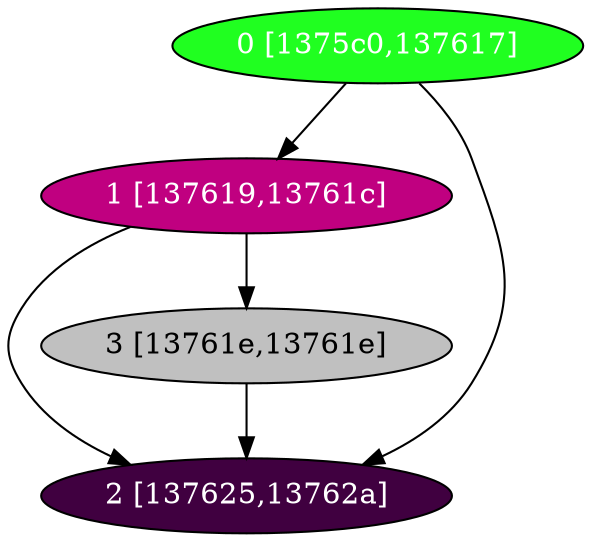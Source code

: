 diGraph libnss3{
	libnss3_0  [style=filled fillcolor="#20FF20" fontcolor="#ffffff" shape=oval label="0 [1375c0,137617]"]
	libnss3_1  [style=filled fillcolor="#C00080" fontcolor="#ffffff" shape=oval label="1 [137619,13761c]"]
	libnss3_2  [style=filled fillcolor="#400040" fontcolor="#ffffff" shape=oval label="2 [137625,13762a]"]
	libnss3_3  [style=filled fillcolor="#C0C0C0" fontcolor="#000000" shape=oval label="3 [13761e,13761e]"]

	libnss3_0 -> libnss3_1
	libnss3_0 -> libnss3_2
	libnss3_1 -> libnss3_2
	libnss3_1 -> libnss3_3
	libnss3_3 -> libnss3_2
}